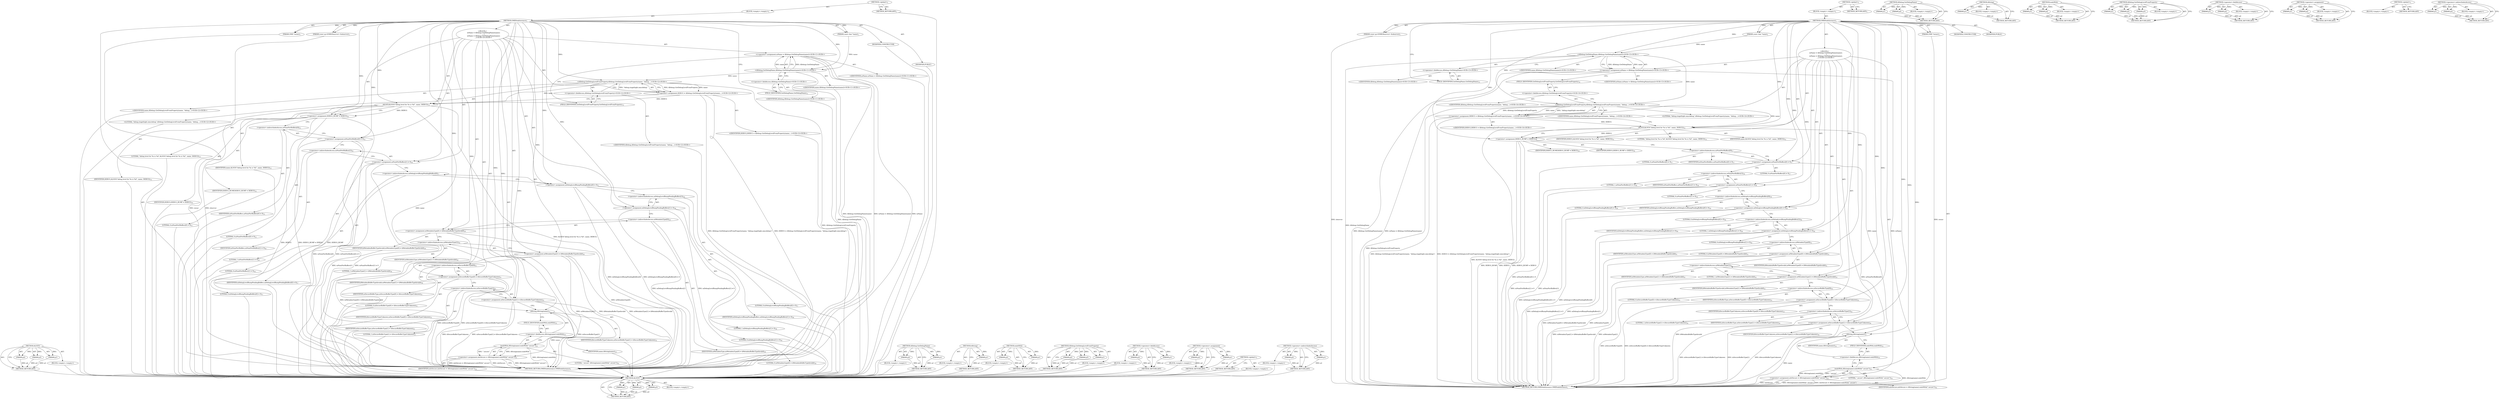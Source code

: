 digraph "&lt;operator&gt;.indirectIndexAccess" {
vulnerable_137 [label=<(METHOD,ALOGV)>];
vulnerable_138 [label=<(PARAM,p1)>];
vulnerable_139 [label=<(PARAM,p2)>];
vulnerable_140 [label=<(PARAM,p3)>];
vulnerable_141 [label=<(BLOCK,&lt;empty&gt;,&lt;empty&gt;)>];
vulnerable_142 [label=<(METHOD_RETURN,ANY)>];
vulnerable_6 [label=<(METHOD,&lt;global&gt;)<SUB>1</SUB>>];
vulnerable_7 [label=<(BLOCK,&lt;empty&gt;,&lt;empty&gt;)<SUB>1</SUB>>];
vulnerable_8 [label=<(METHOD,OMXNodeInstance)<SUB>1</SUB>>];
vulnerable_9 [label=<(PARAM,OMX *owner)<SUB>2</SUB>>];
vulnerable_10 [label=<(PARAM,const sp&lt;IOMXObserver&gt; &amp;observer)<SUB>2</SUB>>];
vulnerable_11 [label=<(PARAM,const char *name)<SUB>2</SUB>>];
vulnerable_12 [label="<(BLOCK,{
     mName = ADebug::GetDebugName(name);
    ...,{
     mName = ADebug::GetDebugName(name);
    ...)<SUB>10</SUB>>"];
vulnerable_13 [label="<(&lt;operator&gt;.assignment,mName = ADebug::GetDebugName(name))<SUB>11</SUB>>"];
vulnerable_14 [label="<(IDENTIFIER,mName,mName = ADebug::GetDebugName(name))<SUB>11</SUB>>"];
vulnerable_15 [label="<(ADebug.GetDebugName,ADebug::GetDebugName(name))<SUB>11</SUB>>"];
vulnerable_16 [label="<(&lt;operator&gt;.fieldAccess,ADebug::GetDebugName)<SUB>11</SUB>>"];
vulnerable_17 [label="<(IDENTIFIER,ADebug,ADebug::GetDebugName(name))<SUB>11</SUB>>"];
vulnerable_18 [label=<(FIELD_IDENTIFIER,GetDebugName,GetDebugName)<SUB>11</SUB>>];
vulnerable_19 [label="<(IDENTIFIER,name,ADebug::GetDebugName(name))<SUB>11</SUB>>"];
vulnerable_20 [label="<(&lt;operator&gt;.assignment,DEBUG = ADebug::GetDebugLevelFromProperty(name,...)<SUB>12</SUB>>"];
vulnerable_21 [label="<(IDENTIFIER,DEBUG,DEBUG = ADebug::GetDebugLevelFromProperty(name,...)<SUB>12</SUB>>"];
vulnerable_22 [label="<(ADebug.GetDebugLevelFromProperty,ADebug::GetDebugLevelFromProperty(name, &quot;debug....)<SUB>12</SUB>>"];
vulnerable_23 [label="<(&lt;operator&gt;.fieldAccess,ADebug::GetDebugLevelFromProperty)<SUB>12</SUB>>"];
vulnerable_24 [label="<(IDENTIFIER,ADebug,ADebug::GetDebugLevelFromProperty(name, &quot;debug....)<SUB>12</SUB>>"];
vulnerable_25 [label=<(FIELD_IDENTIFIER,GetDebugLevelFromProperty,GetDebugLevelFromProperty)<SUB>12</SUB>>];
vulnerable_26 [label="<(IDENTIFIER,name,ADebug::GetDebugLevelFromProperty(name, &quot;debug....)<SUB>12</SUB>>"];
vulnerable_27 [label="<(LITERAL,&quot;debug.stagefright.omx-debug&quot;,ADebug::GetDebugLevelFromProperty(name, &quot;debug....)<SUB>12</SUB>>"];
vulnerable_28 [label=<(ALOGV,ALOGV(&quot;debug level for %s is %d&quot;, name, DEBUG))<SUB>13</SUB>>];
vulnerable_29 [label=<(LITERAL,&quot;debug level for %s is %d&quot;,ALOGV(&quot;debug level for %s is %d&quot;, name, DEBUG))<SUB>13</SUB>>];
vulnerable_30 [label=<(IDENTIFIER,name,ALOGV(&quot;debug level for %s is %d&quot;, name, DEBUG))<SUB>13</SUB>>];
vulnerable_31 [label=<(IDENTIFIER,DEBUG,ALOGV(&quot;debug level for %s is %d&quot;, name, DEBUG))<SUB>13</SUB>>];
vulnerable_32 [label=<(&lt;operator&gt;.assignment,DEBUG_BUMP = DEBUG)<SUB>14</SUB>>];
vulnerable_33 [label=<(IDENTIFIER,DEBUG_BUMP,DEBUG_BUMP = DEBUG)<SUB>14</SUB>>];
vulnerable_34 [label=<(IDENTIFIER,DEBUG,DEBUG_BUMP = DEBUG)<SUB>14</SUB>>];
vulnerable_35 [label=<(&lt;operator&gt;.assignment,mNumPortBuffers[0] = 0)<SUB>15</SUB>>];
vulnerable_36 [label=<(&lt;operator&gt;.indirectIndexAccess,mNumPortBuffers[0])<SUB>15</SUB>>];
vulnerable_37 [label=<(IDENTIFIER,mNumPortBuffers,mNumPortBuffers[0] = 0)<SUB>15</SUB>>];
vulnerable_38 [label=<(LITERAL,0,mNumPortBuffers[0] = 0)<SUB>15</SUB>>];
vulnerable_39 [label=<(LITERAL,0,mNumPortBuffers[0] = 0)<SUB>15</SUB>>];
vulnerable_40 [label=<(&lt;operator&gt;.assignment,mNumPortBuffers[1] = 0)<SUB>16</SUB>>];
vulnerable_41 [label=<(&lt;operator&gt;.indirectIndexAccess,mNumPortBuffers[1])<SUB>16</SUB>>];
vulnerable_42 [label=<(IDENTIFIER,mNumPortBuffers,mNumPortBuffers[1] = 0)<SUB>16</SUB>>];
vulnerable_43 [label=<(LITERAL,1,mNumPortBuffers[1] = 0)<SUB>16</SUB>>];
vulnerable_44 [label=<(LITERAL,0,mNumPortBuffers[1] = 0)<SUB>16</SUB>>];
vulnerable_45 [label=<(&lt;operator&gt;.assignment,mDebugLevelBumpPendingBuffers[0] = 0)<SUB>17</SUB>>];
vulnerable_46 [label=<(&lt;operator&gt;.indirectIndexAccess,mDebugLevelBumpPendingBuffers[0])<SUB>17</SUB>>];
vulnerable_47 [label=<(IDENTIFIER,mDebugLevelBumpPendingBuffers,mDebugLevelBumpPendingBuffers[0] = 0)<SUB>17</SUB>>];
vulnerable_48 [label=<(LITERAL,0,mDebugLevelBumpPendingBuffers[0] = 0)<SUB>17</SUB>>];
vulnerable_49 [label=<(LITERAL,0,mDebugLevelBumpPendingBuffers[0] = 0)<SUB>17</SUB>>];
vulnerable_50 [label=<(&lt;operator&gt;.assignment,mDebugLevelBumpPendingBuffers[1] = 0)<SUB>18</SUB>>];
vulnerable_51 [label=<(&lt;operator&gt;.indirectIndexAccess,mDebugLevelBumpPendingBuffers[1])<SUB>18</SUB>>];
vulnerable_52 [label=<(IDENTIFIER,mDebugLevelBumpPendingBuffers,mDebugLevelBumpPendingBuffers[1] = 0)<SUB>18</SUB>>];
vulnerable_53 [label=<(LITERAL,1,mDebugLevelBumpPendingBuffers[1] = 0)<SUB>18</SUB>>];
vulnerable_54 [label=<(LITERAL,0,mDebugLevelBumpPendingBuffers[1] = 0)<SUB>18</SUB>>];
vulnerable_55 [label=<(&lt;operator&gt;.assignment,mMetadataType[0] = kMetadataBufferTypeInvalid)<SUB>19</SUB>>];
vulnerable_56 [label=<(&lt;operator&gt;.indirectIndexAccess,mMetadataType[0])<SUB>19</SUB>>];
vulnerable_57 [label=<(IDENTIFIER,mMetadataType,mMetadataType[0] = kMetadataBufferTypeInvalid)<SUB>19</SUB>>];
vulnerable_58 [label=<(LITERAL,0,mMetadataType[0] = kMetadataBufferTypeInvalid)<SUB>19</SUB>>];
vulnerable_59 [label=<(IDENTIFIER,kMetadataBufferTypeInvalid,mMetadataType[0] = kMetadataBufferTypeInvalid)<SUB>19</SUB>>];
vulnerable_60 [label=<(&lt;operator&gt;.assignment,mMetadataType[1] = kMetadataBufferTypeInvalid)<SUB>20</SUB>>];
vulnerable_61 [label=<(&lt;operator&gt;.indirectIndexAccess,mMetadataType[1])<SUB>20</SUB>>];
vulnerable_62 [label=<(IDENTIFIER,mMetadataType,mMetadataType[1] = kMetadataBufferTypeInvalid)<SUB>20</SUB>>];
vulnerable_63 [label=<(LITERAL,1,mMetadataType[1] = kMetadataBufferTypeInvalid)<SUB>20</SUB>>];
vulnerable_64 [label=<(IDENTIFIER,kMetadataBufferTypeInvalid,mMetadataType[1] = kMetadataBufferTypeInvalid)<SUB>20</SUB>>];
vulnerable_65 [label=<(&lt;operator&gt;.assignment,mSecureBufferType[0] = kSecureBufferTypeUnknown)<SUB>21</SUB>>];
vulnerable_66 [label=<(&lt;operator&gt;.indirectIndexAccess,mSecureBufferType[0])<SUB>21</SUB>>];
vulnerable_67 [label=<(IDENTIFIER,mSecureBufferType,mSecureBufferType[0] = kSecureBufferTypeUnknown)<SUB>21</SUB>>];
vulnerable_68 [label=<(LITERAL,0,mSecureBufferType[0] = kSecureBufferTypeUnknown)<SUB>21</SUB>>];
vulnerable_69 [label=<(IDENTIFIER,kSecureBufferTypeUnknown,mSecureBufferType[0] = kSecureBufferTypeUnknown)<SUB>21</SUB>>];
vulnerable_70 [label=<(&lt;operator&gt;.assignment,mSecureBufferType[1] = kSecureBufferTypeUnknown)<SUB>22</SUB>>];
vulnerable_71 [label=<(&lt;operator&gt;.indirectIndexAccess,mSecureBufferType[1])<SUB>22</SUB>>];
vulnerable_72 [label=<(IDENTIFIER,mSecureBufferType,mSecureBufferType[1] = kSecureBufferTypeUnknown)<SUB>22</SUB>>];
vulnerable_73 [label=<(LITERAL,1,mSecureBufferType[1] = kSecureBufferTypeUnknown)<SUB>22</SUB>>];
vulnerable_74 [label=<(IDENTIFIER,kSecureBufferTypeUnknown,mSecureBufferType[1] = kSecureBufferTypeUnknown)<SUB>22</SUB>>];
vulnerable_75 [label=<(&lt;operator&gt;.assignment,mIsSecure = AString(name).endsWith(&quot;.secure&quot;))<SUB>23</SUB>>];
vulnerable_76 [label=<(IDENTIFIER,mIsSecure,mIsSecure = AString(name).endsWith(&quot;.secure&quot;))<SUB>23</SUB>>];
vulnerable_77 [label=<(endsWith,AString(name).endsWith(&quot;.secure&quot;))<SUB>23</SUB>>];
vulnerable_78 [label=<(&lt;operator&gt;.fieldAccess,AString(name).endsWith)<SUB>23</SUB>>];
vulnerable_79 [label=<(AString,AString(name))<SUB>23</SUB>>];
vulnerable_80 [label=<(IDENTIFIER,name,AString(name))<SUB>23</SUB>>];
vulnerable_81 [label=<(FIELD_IDENTIFIER,endsWith,endsWith)<SUB>23</SUB>>];
vulnerable_82 [label=<(LITERAL,&quot;.secure&quot;,AString(name).endsWith(&quot;.secure&quot;))<SUB>23</SUB>>];
vulnerable_83 [label=<(MODIFIER,CONSTRUCTOR)>];
vulnerable_84 [label=<(MODIFIER,PUBLIC)>];
vulnerable_85 [label=<(METHOD_RETURN,OMXNodeInstance.OMXNodeInstance)<SUB>1</SUB>>];
vulnerable_87 [label=<(METHOD_RETURN,ANY)<SUB>1</SUB>>];
vulnerable_121 [label=<(METHOD,ADebug.GetDebugName)>];
vulnerable_122 [label=<(PARAM,p1)>];
vulnerable_123 [label=<(PARAM,p2)>];
vulnerable_124 [label=<(BLOCK,&lt;empty&gt;,&lt;empty&gt;)>];
vulnerable_125 [label=<(METHOD_RETURN,ANY)>];
vulnerable_153 [label=<(METHOD,AString)>];
vulnerable_154 [label=<(PARAM,p1)>];
vulnerable_155 [label=<(BLOCK,&lt;empty&gt;,&lt;empty&gt;)>];
vulnerable_156 [label=<(METHOD_RETURN,ANY)>];
vulnerable_148 [label=<(METHOD,endsWith)>];
vulnerable_149 [label=<(PARAM,p1)>];
vulnerable_150 [label=<(PARAM,p2)>];
vulnerable_151 [label=<(BLOCK,&lt;empty&gt;,&lt;empty&gt;)>];
vulnerable_152 [label=<(METHOD_RETURN,ANY)>];
vulnerable_131 [label=<(METHOD,ADebug.GetDebugLevelFromProperty)>];
vulnerable_132 [label=<(PARAM,p1)>];
vulnerable_133 [label=<(PARAM,p2)>];
vulnerable_134 [label=<(PARAM,p3)>];
vulnerable_135 [label=<(BLOCK,&lt;empty&gt;,&lt;empty&gt;)>];
vulnerable_136 [label=<(METHOD_RETURN,ANY)>];
vulnerable_126 [label=<(METHOD,&lt;operator&gt;.fieldAccess)>];
vulnerable_127 [label=<(PARAM,p1)>];
vulnerable_128 [label=<(PARAM,p2)>];
vulnerable_129 [label=<(BLOCK,&lt;empty&gt;,&lt;empty&gt;)>];
vulnerable_130 [label=<(METHOD_RETURN,ANY)>];
vulnerable_116 [label=<(METHOD,&lt;operator&gt;.assignment)>];
vulnerable_117 [label=<(PARAM,p1)>];
vulnerable_118 [label=<(PARAM,p2)>];
vulnerable_119 [label=<(BLOCK,&lt;empty&gt;,&lt;empty&gt;)>];
vulnerable_120 [label=<(METHOD_RETURN,ANY)>];
vulnerable_110 [label=<(METHOD,&lt;global&gt;)<SUB>1</SUB>>];
vulnerable_111 [label=<(BLOCK,&lt;empty&gt;,&lt;empty&gt;)>];
vulnerable_112 [label=<(METHOD_RETURN,ANY)>];
vulnerable_143 [label=<(METHOD,&lt;operator&gt;.indirectIndexAccess)>];
vulnerable_144 [label=<(PARAM,p1)>];
vulnerable_145 [label=<(PARAM,p2)>];
vulnerable_146 [label=<(BLOCK,&lt;empty&gt;,&lt;empty&gt;)>];
vulnerable_147 [label=<(METHOD_RETURN,ANY)>];
fixed_137 [label=<(METHOD,ALOGV)>];
fixed_138 [label=<(PARAM,p1)>];
fixed_139 [label=<(PARAM,p2)>];
fixed_140 [label=<(PARAM,p3)>];
fixed_141 [label=<(BLOCK,&lt;empty&gt;,&lt;empty&gt;)>];
fixed_142 [label=<(METHOD_RETURN,ANY)>];
fixed_6 [label=<(METHOD,&lt;global&gt;)<SUB>1</SUB>>];
fixed_7 [label=<(BLOCK,&lt;empty&gt;,&lt;empty&gt;)<SUB>1</SUB>>];
fixed_8 [label=<(METHOD,OMXNodeInstance)<SUB>1</SUB>>];
fixed_9 [label=<(PARAM,OMX *owner)<SUB>2</SUB>>];
fixed_10 [label=<(PARAM,const sp&lt;IOMXObserver&gt; &amp;observer)<SUB>2</SUB>>];
fixed_11 [label=<(PARAM,const char *name)<SUB>2</SUB>>];
fixed_12 [label="<(BLOCK,{
     mName = ADebug::GetDebugName(name);
    ...,{
     mName = ADebug::GetDebugName(name);
    ...)<SUB>12</SUB>>"];
fixed_13 [label="<(&lt;operator&gt;.assignment,mName = ADebug::GetDebugName(name))<SUB>13</SUB>>"];
fixed_14 [label="<(IDENTIFIER,mName,mName = ADebug::GetDebugName(name))<SUB>13</SUB>>"];
fixed_15 [label="<(ADebug.GetDebugName,ADebug::GetDebugName(name))<SUB>13</SUB>>"];
fixed_16 [label="<(&lt;operator&gt;.fieldAccess,ADebug::GetDebugName)<SUB>13</SUB>>"];
fixed_17 [label="<(IDENTIFIER,ADebug,ADebug::GetDebugName(name))<SUB>13</SUB>>"];
fixed_18 [label=<(FIELD_IDENTIFIER,GetDebugName,GetDebugName)<SUB>13</SUB>>];
fixed_19 [label="<(IDENTIFIER,name,ADebug::GetDebugName(name))<SUB>13</SUB>>"];
fixed_20 [label="<(&lt;operator&gt;.assignment,DEBUG = ADebug::GetDebugLevelFromProperty(name,...)<SUB>14</SUB>>"];
fixed_21 [label="<(IDENTIFIER,DEBUG,DEBUG = ADebug::GetDebugLevelFromProperty(name,...)<SUB>14</SUB>>"];
fixed_22 [label="<(ADebug.GetDebugLevelFromProperty,ADebug::GetDebugLevelFromProperty(name, &quot;debug....)<SUB>14</SUB>>"];
fixed_23 [label="<(&lt;operator&gt;.fieldAccess,ADebug::GetDebugLevelFromProperty)<SUB>14</SUB>>"];
fixed_24 [label="<(IDENTIFIER,ADebug,ADebug::GetDebugLevelFromProperty(name, &quot;debug....)<SUB>14</SUB>>"];
fixed_25 [label=<(FIELD_IDENTIFIER,GetDebugLevelFromProperty,GetDebugLevelFromProperty)<SUB>14</SUB>>];
fixed_26 [label="<(IDENTIFIER,name,ADebug::GetDebugLevelFromProperty(name, &quot;debug....)<SUB>14</SUB>>"];
fixed_27 [label="<(LITERAL,&quot;debug.stagefright.omx-debug&quot;,ADebug::GetDebugLevelFromProperty(name, &quot;debug....)<SUB>14</SUB>>"];
fixed_28 [label=<(ALOGV,ALOGV(&quot;debug level for %s is %d&quot;, name, DEBUG))<SUB>15</SUB>>];
fixed_29 [label=<(LITERAL,&quot;debug level for %s is %d&quot;,ALOGV(&quot;debug level for %s is %d&quot;, name, DEBUG))<SUB>15</SUB>>];
fixed_30 [label=<(IDENTIFIER,name,ALOGV(&quot;debug level for %s is %d&quot;, name, DEBUG))<SUB>15</SUB>>];
fixed_31 [label=<(IDENTIFIER,DEBUG,ALOGV(&quot;debug level for %s is %d&quot;, name, DEBUG))<SUB>15</SUB>>];
fixed_32 [label=<(&lt;operator&gt;.assignment,DEBUG_BUMP = DEBUG)<SUB>16</SUB>>];
fixed_33 [label=<(IDENTIFIER,DEBUG_BUMP,DEBUG_BUMP = DEBUG)<SUB>16</SUB>>];
fixed_34 [label=<(IDENTIFIER,DEBUG,DEBUG_BUMP = DEBUG)<SUB>16</SUB>>];
fixed_35 [label=<(&lt;operator&gt;.assignment,mNumPortBuffers[0] = 0)<SUB>17</SUB>>];
fixed_36 [label=<(&lt;operator&gt;.indirectIndexAccess,mNumPortBuffers[0])<SUB>17</SUB>>];
fixed_37 [label=<(IDENTIFIER,mNumPortBuffers,mNumPortBuffers[0] = 0)<SUB>17</SUB>>];
fixed_38 [label=<(LITERAL,0,mNumPortBuffers[0] = 0)<SUB>17</SUB>>];
fixed_39 [label=<(LITERAL,0,mNumPortBuffers[0] = 0)<SUB>17</SUB>>];
fixed_40 [label=<(&lt;operator&gt;.assignment,mNumPortBuffers[1] = 0)<SUB>18</SUB>>];
fixed_41 [label=<(&lt;operator&gt;.indirectIndexAccess,mNumPortBuffers[1])<SUB>18</SUB>>];
fixed_42 [label=<(IDENTIFIER,mNumPortBuffers,mNumPortBuffers[1] = 0)<SUB>18</SUB>>];
fixed_43 [label=<(LITERAL,1,mNumPortBuffers[1] = 0)<SUB>18</SUB>>];
fixed_44 [label=<(LITERAL,0,mNumPortBuffers[1] = 0)<SUB>18</SUB>>];
fixed_45 [label=<(&lt;operator&gt;.assignment,mDebugLevelBumpPendingBuffers[0] = 0)<SUB>19</SUB>>];
fixed_46 [label=<(&lt;operator&gt;.indirectIndexAccess,mDebugLevelBumpPendingBuffers[0])<SUB>19</SUB>>];
fixed_47 [label=<(IDENTIFIER,mDebugLevelBumpPendingBuffers,mDebugLevelBumpPendingBuffers[0] = 0)<SUB>19</SUB>>];
fixed_48 [label=<(LITERAL,0,mDebugLevelBumpPendingBuffers[0] = 0)<SUB>19</SUB>>];
fixed_49 [label=<(LITERAL,0,mDebugLevelBumpPendingBuffers[0] = 0)<SUB>19</SUB>>];
fixed_50 [label=<(&lt;operator&gt;.assignment,mDebugLevelBumpPendingBuffers[1] = 0)<SUB>20</SUB>>];
fixed_51 [label=<(&lt;operator&gt;.indirectIndexAccess,mDebugLevelBumpPendingBuffers[1])<SUB>20</SUB>>];
fixed_52 [label=<(IDENTIFIER,mDebugLevelBumpPendingBuffers,mDebugLevelBumpPendingBuffers[1] = 0)<SUB>20</SUB>>];
fixed_53 [label=<(LITERAL,1,mDebugLevelBumpPendingBuffers[1] = 0)<SUB>20</SUB>>];
fixed_54 [label=<(LITERAL,0,mDebugLevelBumpPendingBuffers[1] = 0)<SUB>20</SUB>>];
fixed_55 [label=<(&lt;operator&gt;.assignment,mMetadataType[0] = kMetadataBufferTypeInvalid)<SUB>21</SUB>>];
fixed_56 [label=<(&lt;operator&gt;.indirectIndexAccess,mMetadataType[0])<SUB>21</SUB>>];
fixed_57 [label=<(IDENTIFIER,mMetadataType,mMetadataType[0] = kMetadataBufferTypeInvalid)<SUB>21</SUB>>];
fixed_58 [label=<(LITERAL,0,mMetadataType[0] = kMetadataBufferTypeInvalid)<SUB>21</SUB>>];
fixed_59 [label=<(IDENTIFIER,kMetadataBufferTypeInvalid,mMetadataType[0] = kMetadataBufferTypeInvalid)<SUB>21</SUB>>];
fixed_60 [label=<(&lt;operator&gt;.assignment,mMetadataType[1] = kMetadataBufferTypeInvalid)<SUB>22</SUB>>];
fixed_61 [label=<(&lt;operator&gt;.indirectIndexAccess,mMetadataType[1])<SUB>22</SUB>>];
fixed_62 [label=<(IDENTIFIER,mMetadataType,mMetadataType[1] = kMetadataBufferTypeInvalid)<SUB>22</SUB>>];
fixed_63 [label=<(LITERAL,1,mMetadataType[1] = kMetadataBufferTypeInvalid)<SUB>22</SUB>>];
fixed_64 [label=<(IDENTIFIER,kMetadataBufferTypeInvalid,mMetadataType[1] = kMetadataBufferTypeInvalid)<SUB>22</SUB>>];
fixed_65 [label=<(&lt;operator&gt;.assignment,mSecureBufferType[0] = kSecureBufferTypeUnknown)<SUB>23</SUB>>];
fixed_66 [label=<(&lt;operator&gt;.indirectIndexAccess,mSecureBufferType[0])<SUB>23</SUB>>];
fixed_67 [label=<(IDENTIFIER,mSecureBufferType,mSecureBufferType[0] = kSecureBufferTypeUnknown)<SUB>23</SUB>>];
fixed_68 [label=<(LITERAL,0,mSecureBufferType[0] = kSecureBufferTypeUnknown)<SUB>23</SUB>>];
fixed_69 [label=<(IDENTIFIER,kSecureBufferTypeUnknown,mSecureBufferType[0] = kSecureBufferTypeUnknown)<SUB>23</SUB>>];
fixed_70 [label=<(&lt;operator&gt;.assignment,mSecureBufferType[1] = kSecureBufferTypeUnknown)<SUB>24</SUB>>];
fixed_71 [label=<(&lt;operator&gt;.indirectIndexAccess,mSecureBufferType[1])<SUB>24</SUB>>];
fixed_72 [label=<(IDENTIFIER,mSecureBufferType,mSecureBufferType[1] = kSecureBufferTypeUnknown)<SUB>24</SUB>>];
fixed_73 [label=<(LITERAL,1,mSecureBufferType[1] = kSecureBufferTypeUnknown)<SUB>24</SUB>>];
fixed_74 [label=<(IDENTIFIER,kSecureBufferTypeUnknown,mSecureBufferType[1] = kSecureBufferTypeUnknown)<SUB>24</SUB>>];
fixed_75 [label=<(&lt;operator&gt;.assignment,mIsSecure = AString(name).endsWith(&quot;.secure&quot;))<SUB>25</SUB>>];
fixed_76 [label=<(IDENTIFIER,mIsSecure,mIsSecure = AString(name).endsWith(&quot;.secure&quot;))<SUB>25</SUB>>];
fixed_77 [label=<(endsWith,AString(name).endsWith(&quot;.secure&quot;))<SUB>25</SUB>>];
fixed_78 [label=<(&lt;operator&gt;.fieldAccess,AString(name).endsWith)<SUB>25</SUB>>];
fixed_79 [label=<(AString,AString(name))<SUB>25</SUB>>];
fixed_80 [label=<(IDENTIFIER,name,AString(name))<SUB>25</SUB>>];
fixed_81 [label=<(FIELD_IDENTIFIER,endsWith,endsWith)<SUB>25</SUB>>];
fixed_82 [label=<(LITERAL,&quot;.secure&quot;,AString(name).endsWith(&quot;.secure&quot;))<SUB>25</SUB>>];
fixed_83 [label=<(MODIFIER,CONSTRUCTOR)>];
fixed_84 [label=<(MODIFIER,PUBLIC)>];
fixed_85 [label=<(METHOD_RETURN,OMXNodeInstance.OMXNodeInstance)<SUB>1</SUB>>];
fixed_87 [label=<(METHOD_RETURN,ANY)<SUB>1</SUB>>];
fixed_121 [label=<(METHOD,ADebug.GetDebugName)>];
fixed_122 [label=<(PARAM,p1)>];
fixed_123 [label=<(PARAM,p2)>];
fixed_124 [label=<(BLOCK,&lt;empty&gt;,&lt;empty&gt;)>];
fixed_125 [label=<(METHOD_RETURN,ANY)>];
fixed_153 [label=<(METHOD,AString)>];
fixed_154 [label=<(PARAM,p1)>];
fixed_155 [label=<(BLOCK,&lt;empty&gt;,&lt;empty&gt;)>];
fixed_156 [label=<(METHOD_RETURN,ANY)>];
fixed_148 [label=<(METHOD,endsWith)>];
fixed_149 [label=<(PARAM,p1)>];
fixed_150 [label=<(PARAM,p2)>];
fixed_151 [label=<(BLOCK,&lt;empty&gt;,&lt;empty&gt;)>];
fixed_152 [label=<(METHOD_RETURN,ANY)>];
fixed_131 [label=<(METHOD,ADebug.GetDebugLevelFromProperty)>];
fixed_132 [label=<(PARAM,p1)>];
fixed_133 [label=<(PARAM,p2)>];
fixed_134 [label=<(PARAM,p3)>];
fixed_135 [label=<(BLOCK,&lt;empty&gt;,&lt;empty&gt;)>];
fixed_136 [label=<(METHOD_RETURN,ANY)>];
fixed_126 [label=<(METHOD,&lt;operator&gt;.fieldAccess)>];
fixed_127 [label=<(PARAM,p1)>];
fixed_128 [label=<(PARAM,p2)>];
fixed_129 [label=<(BLOCK,&lt;empty&gt;,&lt;empty&gt;)>];
fixed_130 [label=<(METHOD_RETURN,ANY)>];
fixed_116 [label=<(METHOD,&lt;operator&gt;.assignment)>];
fixed_117 [label=<(PARAM,p1)>];
fixed_118 [label=<(PARAM,p2)>];
fixed_119 [label=<(BLOCK,&lt;empty&gt;,&lt;empty&gt;)>];
fixed_120 [label=<(METHOD_RETURN,ANY)>];
fixed_110 [label=<(METHOD,&lt;global&gt;)<SUB>1</SUB>>];
fixed_111 [label=<(BLOCK,&lt;empty&gt;,&lt;empty&gt;)>];
fixed_112 [label=<(METHOD_RETURN,ANY)>];
fixed_143 [label=<(METHOD,&lt;operator&gt;.indirectIndexAccess)>];
fixed_144 [label=<(PARAM,p1)>];
fixed_145 [label=<(PARAM,p2)>];
fixed_146 [label=<(BLOCK,&lt;empty&gt;,&lt;empty&gt;)>];
fixed_147 [label=<(METHOD_RETURN,ANY)>];
vulnerable_137 -> vulnerable_138  [key=0, label="AST: "];
vulnerable_137 -> vulnerable_138  [key=1, label="DDG: "];
vulnerable_137 -> vulnerable_141  [key=0, label="AST: "];
vulnerable_137 -> vulnerable_139  [key=0, label="AST: "];
vulnerable_137 -> vulnerable_139  [key=1, label="DDG: "];
vulnerable_137 -> vulnerable_142  [key=0, label="AST: "];
vulnerable_137 -> vulnerable_142  [key=1, label="CFG: "];
vulnerable_137 -> vulnerable_140  [key=0, label="AST: "];
vulnerable_137 -> vulnerable_140  [key=1, label="DDG: "];
vulnerable_138 -> vulnerable_142  [key=0, label="DDG: p1"];
vulnerable_139 -> vulnerable_142  [key=0, label="DDG: p2"];
vulnerable_140 -> vulnerable_142  [key=0, label="DDG: p3"];
vulnerable_141 -> fixed_137  [key=0];
vulnerable_142 -> fixed_137  [key=0];
vulnerable_6 -> vulnerable_7  [key=0, label="AST: "];
vulnerable_6 -> vulnerable_87  [key=0, label="AST: "];
vulnerable_6 -> vulnerable_87  [key=1, label="CFG: "];
vulnerable_7 -> vulnerable_8  [key=0, label="AST: "];
vulnerable_8 -> vulnerable_9  [key=0, label="AST: "];
vulnerable_8 -> vulnerable_9  [key=1, label="DDG: "];
vulnerable_8 -> vulnerable_10  [key=0, label="AST: "];
vulnerable_8 -> vulnerable_10  [key=1, label="DDG: "];
vulnerable_8 -> vulnerable_11  [key=0, label="AST: "];
vulnerable_8 -> vulnerable_11  [key=1, label="DDG: "];
vulnerable_8 -> vulnerable_12  [key=0, label="AST: "];
vulnerable_8 -> vulnerable_83  [key=0, label="AST: "];
vulnerable_8 -> vulnerable_84  [key=0, label="AST: "];
vulnerable_8 -> vulnerable_85  [key=0, label="AST: "];
vulnerable_8 -> vulnerable_18  [key=0, label="CFG: "];
vulnerable_8 -> vulnerable_32  [key=0, label="DDG: "];
vulnerable_8 -> vulnerable_35  [key=0, label="DDG: "];
vulnerable_8 -> vulnerable_40  [key=0, label="DDG: "];
vulnerable_8 -> vulnerable_45  [key=0, label="DDG: "];
vulnerable_8 -> vulnerable_50  [key=0, label="DDG: "];
vulnerable_8 -> vulnerable_55  [key=0, label="DDG: "];
vulnerable_8 -> vulnerable_60  [key=0, label="DDG: "];
vulnerable_8 -> vulnerable_65  [key=0, label="DDG: "];
vulnerable_8 -> vulnerable_70  [key=0, label="DDG: "];
vulnerable_8 -> vulnerable_28  [key=0, label="DDG: "];
vulnerable_8 -> vulnerable_15  [key=0, label="DDG: "];
vulnerable_8 -> vulnerable_22  [key=0, label="DDG: "];
vulnerable_8 -> vulnerable_77  [key=0, label="DDG: "];
vulnerable_8 -> vulnerable_79  [key=0, label="DDG: "];
vulnerable_9 -> vulnerable_85  [key=0, label="DDG: owner"];
vulnerable_10 -> vulnerable_85  [key=0, label="DDG: observer"];
vulnerable_11 -> vulnerable_15  [key=0, label="DDG: name"];
vulnerable_12 -> vulnerable_13  [key=0, label="AST: "];
vulnerable_12 -> vulnerable_20  [key=0, label="AST: "];
vulnerable_12 -> vulnerable_28  [key=0, label="AST: "];
vulnerable_12 -> vulnerable_32  [key=0, label="AST: "];
vulnerable_12 -> vulnerable_35  [key=0, label="AST: "];
vulnerable_12 -> vulnerable_40  [key=0, label="AST: "];
vulnerable_12 -> vulnerable_45  [key=0, label="AST: "];
vulnerable_12 -> vulnerable_50  [key=0, label="AST: "];
vulnerable_12 -> vulnerable_55  [key=0, label="AST: "];
vulnerable_12 -> vulnerable_60  [key=0, label="AST: "];
vulnerable_12 -> vulnerable_65  [key=0, label="AST: "];
vulnerable_12 -> vulnerable_70  [key=0, label="AST: "];
vulnerable_12 -> vulnerable_75  [key=0, label="AST: "];
vulnerable_13 -> vulnerable_14  [key=0, label="AST: "];
vulnerable_13 -> vulnerable_15  [key=0, label="AST: "];
vulnerable_13 -> vulnerable_25  [key=0, label="CFG: "];
vulnerable_13 -> vulnerable_85  [key=0, label="DDG: ADebug::GetDebugName(name)"];
vulnerable_13 -> vulnerable_85  [key=1, label="DDG: mName = ADebug::GetDebugName(name)"];
vulnerable_13 -> vulnerable_85  [key=2, label="DDG: mName"];
vulnerable_14 -> fixed_137  [key=0];
vulnerable_15 -> vulnerable_16  [key=0, label="AST: "];
vulnerable_15 -> vulnerable_19  [key=0, label="AST: "];
vulnerable_15 -> vulnerable_13  [key=0, label="CFG: "];
vulnerable_15 -> vulnerable_13  [key=1, label="DDG: ADebug::GetDebugName"];
vulnerable_15 -> vulnerable_13  [key=2, label="DDG: name"];
vulnerable_15 -> vulnerable_85  [key=0, label="DDG: ADebug::GetDebugName"];
vulnerable_15 -> vulnerable_22  [key=0, label="DDG: name"];
vulnerable_16 -> vulnerable_17  [key=0, label="AST: "];
vulnerable_16 -> vulnerable_18  [key=0, label="AST: "];
vulnerable_16 -> vulnerable_15  [key=0, label="CFG: "];
vulnerable_17 -> fixed_137  [key=0];
vulnerable_18 -> vulnerable_16  [key=0, label="CFG: "];
vulnerable_19 -> fixed_137  [key=0];
vulnerable_20 -> vulnerable_21  [key=0, label="AST: "];
vulnerable_20 -> vulnerable_22  [key=0, label="AST: "];
vulnerable_20 -> vulnerable_28  [key=0, label="CFG: "];
vulnerable_20 -> vulnerable_28  [key=1, label="DDG: DEBUG"];
vulnerable_20 -> vulnerable_85  [key=0, label="DDG: ADebug::GetDebugLevelFromProperty(name, &quot;debug.stagefright.omx-debug&quot;)"];
vulnerable_20 -> vulnerable_85  [key=1, label="DDG: DEBUG = ADebug::GetDebugLevelFromProperty(name, &quot;debug.stagefright.omx-debug&quot;)"];
vulnerable_21 -> fixed_137  [key=0];
vulnerable_22 -> vulnerable_23  [key=0, label="AST: "];
vulnerable_22 -> vulnerable_26  [key=0, label="AST: "];
vulnerable_22 -> vulnerable_27  [key=0, label="AST: "];
vulnerable_22 -> vulnerable_20  [key=0, label="CFG: "];
vulnerable_22 -> vulnerable_20  [key=1, label="DDG: ADebug::GetDebugLevelFromProperty"];
vulnerable_22 -> vulnerable_20  [key=2, label="DDG: name"];
vulnerable_22 -> vulnerable_20  [key=3, label="DDG: &quot;debug.stagefright.omx-debug&quot;"];
vulnerable_22 -> vulnerable_85  [key=0, label="DDG: ADebug::GetDebugLevelFromProperty"];
vulnerable_22 -> vulnerable_28  [key=0, label="DDG: name"];
vulnerable_23 -> vulnerable_24  [key=0, label="AST: "];
vulnerable_23 -> vulnerable_25  [key=0, label="AST: "];
vulnerable_23 -> vulnerable_22  [key=0, label="CFG: "];
vulnerable_24 -> fixed_137  [key=0];
vulnerable_25 -> vulnerable_23  [key=0, label="CFG: "];
vulnerable_26 -> fixed_137  [key=0];
vulnerable_27 -> fixed_137  [key=0];
vulnerable_28 -> vulnerable_29  [key=0, label="AST: "];
vulnerable_28 -> vulnerable_30  [key=0, label="AST: "];
vulnerable_28 -> vulnerable_31  [key=0, label="AST: "];
vulnerable_28 -> vulnerable_32  [key=0, label="CFG: "];
vulnerable_28 -> vulnerable_32  [key=1, label="DDG: DEBUG"];
vulnerable_28 -> vulnerable_85  [key=0, label="DDG: ALOGV(&quot;debug level for %s is %d&quot;, name, DEBUG)"];
vulnerable_28 -> vulnerable_79  [key=0, label="DDG: name"];
vulnerable_29 -> fixed_137  [key=0];
vulnerable_30 -> fixed_137  [key=0];
vulnerable_31 -> fixed_137  [key=0];
vulnerable_32 -> vulnerable_33  [key=0, label="AST: "];
vulnerable_32 -> vulnerable_34  [key=0, label="AST: "];
vulnerable_32 -> vulnerable_36  [key=0, label="CFG: "];
vulnerable_32 -> vulnerable_85  [key=0, label="DDG: DEBUG"];
vulnerable_32 -> vulnerable_85  [key=1, label="DDG: DEBUG_BUMP = DEBUG"];
vulnerable_32 -> vulnerable_85  [key=2, label="DDG: DEBUG_BUMP"];
vulnerable_33 -> fixed_137  [key=0];
vulnerable_34 -> fixed_137  [key=0];
vulnerable_35 -> vulnerable_36  [key=0, label="AST: "];
vulnerable_35 -> vulnerable_39  [key=0, label="AST: "];
vulnerable_35 -> vulnerable_41  [key=0, label="CFG: "];
vulnerable_35 -> vulnerable_85  [key=0, label="DDG: mNumPortBuffers[0]"];
vulnerable_35 -> vulnerable_85  [key=1, label="DDG: mNumPortBuffers[0] = 0"];
vulnerable_36 -> vulnerable_37  [key=0, label="AST: "];
vulnerable_36 -> vulnerable_38  [key=0, label="AST: "];
vulnerable_36 -> vulnerable_35  [key=0, label="CFG: "];
vulnerable_37 -> fixed_137  [key=0];
vulnerable_38 -> fixed_137  [key=0];
vulnerable_39 -> fixed_137  [key=0];
vulnerable_40 -> vulnerable_41  [key=0, label="AST: "];
vulnerable_40 -> vulnerable_44  [key=0, label="AST: "];
vulnerable_40 -> vulnerable_46  [key=0, label="CFG: "];
vulnerable_40 -> vulnerable_85  [key=0, label="DDG: mNumPortBuffers[1]"];
vulnerable_40 -> vulnerable_85  [key=1, label="DDG: mNumPortBuffers[1] = 0"];
vulnerable_41 -> vulnerable_42  [key=0, label="AST: "];
vulnerable_41 -> vulnerable_43  [key=0, label="AST: "];
vulnerable_41 -> vulnerable_40  [key=0, label="CFG: "];
vulnerable_42 -> fixed_137  [key=0];
vulnerable_43 -> fixed_137  [key=0];
vulnerable_44 -> fixed_137  [key=0];
vulnerable_45 -> vulnerable_46  [key=0, label="AST: "];
vulnerable_45 -> vulnerable_49  [key=0, label="AST: "];
vulnerable_45 -> vulnerable_51  [key=0, label="CFG: "];
vulnerable_45 -> vulnerable_85  [key=0, label="DDG: mDebugLevelBumpPendingBuffers[0]"];
vulnerable_45 -> vulnerable_85  [key=1, label="DDG: mDebugLevelBumpPendingBuffers[0] = 0"];
vulnerable_46 -> vulnerable_47  [key=0, label="AST: "];
vulnerable_46 -> vulnerable_48  [key=0, label="AST: "];
vulnerable_46 -> vulnerable_45  [key=0, label="CFG: "];
vulnerable_47 -> fixed_137  [key=0];
vulnerable_48 -> fixed_137  [key=0];
vulnerable_49 -> fixed_137  [key=0];
vulnerable_50 -> vulnerable_51  [key=0, label="AST: "];
vulnerable_50 -> vulnerable_54  [key=0, label="AST: "];
vulnerable_50 -> vulnerable_56  [key=0, label="CFG: "];
vulnerable_50 -> vulnerable_85  [key=0, label="DDG: mDebugLevelBumpPendingBuffers[1]"];
vulnerable_50 -> vulnerable_85  [key=1, label="DDG: mDebugLevelBumpPendingBuffers[1] = 0"];
vulnerable_51 -> vulnerable_52  [key=0, label="AST: "];
vulnerable_51 -> vulnerable_53  [key=0, label="AST: "];
vulnerable_51 -> vulnerable_50  [key=0, label="CFG: "];
vulnerable_52 -> fixed_137  [key=0];
vulnerable_53 -> fixed_137  [key=0];
vulnerable_54 -> fixed_137  [key=0];
vulnerable_55 -> vulnerable_56  [key=0, label="AST: "];
vulnerable_55 -> vulnerable_59  [key=0, label="AST: "];
vulnerable_55 -> vulnerable_61  [key=0, label="CFG: "];
vulnerable_55 -> vulnerable_85  [key=0, label="DDG: mMetadataType[0]"];
vulnerable_55 -> vulnerable_85  [key=1, label="DDG: mMetadataType[0] = kMetadataBufferTypeInvalid"];
vulnerable_56 -> vulnerable_57  [key=0, label="AST: "];
vulnerable_56 -> vulnerable_58  [key=0, label="AST: "];
vulnerable_56 -> vulnerable_55  [key=0, label="CFG: "];
vulnerable_57 -> fixed_137  [key=0];
vulnerable_58 -> fixed_137  [key=0];
vulnerable_59 -> fixed_137  [key=0];
vulnerable_60 -> vulnerable_61  [key=0, label="AST: "];
vulnerable_60 -> vulnerable_64  [key=0, label="AST: "];
vulnerable_60 -> vulnerable_66  [key=0, label="CFG: "];
vulnerable_60 -> vulnerable_85  [key=0, label="DDG: mMetadataType[1]"];
vulnerable_60 -> vulnerable_85  [key=1, label="DDG: kMetadataBufferTypeInvalid"];
vulnerable_60 -> vulnerable_85  [key=2, label="DDG: mMetadataType[1] = kMetadataBufferTypeInvalid"];
vulnerable_61 -> vulnerable_62  [key=0, label="AST: "];
vulnerable_61 -> vulnerable_63  [key=0, label="AST: "];
vulnerable_61 -> vulnerable_60  [key=0, label="CFG: "];
vulnerable_62 -> fixed_137  [key=0];
vulnerable_63 -> fixed_137  [key=0];
vulnerable_64 -> fixed_137  [key=0];
vulnerable_65 -> vulnerable_66  [key=0, label="AST: "];
vulnerable_65 -> vulnerable_69  [key=0, label="AST: "];
vulnerable_65 -> vulnerable_71  [key=0, label="CFG: "];
vulnerable_65 -> vulnerable_85  [key=0, label="DDG: mSecureBufferType[0]"];
vulnerable_65 -> vulnerable_85  [key=1, label="DDG: mSecureBufferType[0] = kSecureBufferTypeUnknown"];
vulnerable_66 -> vulnerable_67  [key=0, label="AST: "];
vulnerable_66 -> vulnerable_68  [key=0, label="AST: "];
vulnerable_66 -> vulnerable_65  [key=0, label="CFG: "];
vulnerable_67 -> fixed_137  [key=0];
vulnerable_68 -> fixed_137  [key=0];
vulnerable_69 -> fixed_137  [key=0];
vulnerable_70 -> vulnerable_71  [key=0, label="AST: "];
vulnerable_70 -> vulnerable_74  [key=0, label="AST: "];
vulnerable_70 -> vulnerable_79  [key=0, label="CFG: "];
vulnerable_70 -> vulnerable_85  [key=0, label="DDG: mSecureBufferType[1]"];
vulnerable_70 -> vulnerable_85  [key=1, label="DDG: kSecureBufferTypeUnknown"];
vulnerable_70 -> vulnerable_85  [key=2, label="DDG: mSecureBufferType[1] = kSecureBufferTypeUnknown"];
vulnerable_71 -> vulnerable_72  [key=0, label="AST: "];
vulnerable_71 -> vulnerable_73  [key=0, label="AST: "];
vulnerable_71 -> vulnerable_70  [key=0, label="CFG: "];
vulnerable_72 -> fixed_137  [key=0];
vulnerable_73 -> fixed_137  [key=0];
vulnerable_74 -> fixed_137  [key=0];
vulnerable_75 -> vulnerable_76  [key=0, label="AST: "];
vulnerable_75 -> vulnerable_77  [key=0, label="AST: "];
vulnerable_75 -> vulnerable_85  [key=0, label="CFG: "];
vulnerable_75 -> vulnerable_85  [key=1, label="DDG: AString(name).endsWith(&quot;.secure&quot;)"];
vulnerable_75 -> vulnerable_85  [key=2, label="DDG: mIsSecure = AString(name).endsWith(&quot;.secure&quot;)"];
vulnerable_75 -> vulnerable_85  [key=3, label="DDG: mIsSecure"];
vulnerable_76 -> fixed_137  [key=0];
vulnerable_77 -> vulnerable_78  [key=0, label="AST: "];
vulnerable_77 -> vulnerable_82  [key=0, label="AST: "];
vulnerable_77 -> vulnerable_75  [key=0, label="CFG: "];
vulnerable_77 -> vulnerable_75  [key=1, label="DDG: AString(name).endsWith"];
vulnerable_77 -> vulnerable_75  [key=2, label="DDG: &quot;.secure&quot;"];
vulnerable_77 -> vulnerable_85  [key=0, label="DDG: AString(name).endsWith"];
vulnerable_78 -> vulnerable_79  [key=0, label="AST: "];
vulnerable_78 -> vulnerable_81  [key=0, label="AST: "];
vulnerable_78 -> vulnerable_77  [key=0, label="CFG: "];
vulnerable_79 -> vulnerable_80  [key=0, label="AST: "];
vulnerable_79 -> vulnerable_81  [key=0, label="CFG: "];
vulnerable_79 -> vulnerable_85  [key=0, label="DDG: name"];
vulnerable_80 -> fixed_137  [key=0];
vulnerable_81 -> vulnerable_78  [key=0, label="CFG: "];
vulnerable_82 -> fixed_137  [key=0];
vulnerable_83 -> fixed_137  [key=0];
vulnerable_84 -> fixed_137  [key=0];
vulnerable_85 -> fixed_137  [key=0];
vulnerable_87 -> fixed_137  [key=0];
vulnerable_121 -> vulnerable_122  [key=0, label="AST: "];
vulnerable_121 -> vulnerable_122  [key=1, label="DDG: "];
vulnerable_121 -> vulnerable_124  [key=0, label="AST: "];
vulnerable_121 -> vulnerable_123  [key=0, label="AST: "];
vulnerable_121 -> vulnerable_123  [key=1, label="DDG: "];
vulnerable_121 -> vulnerable_125  [key=0, label="AST: "];
vulnerable_121 -> vulnerable_125  [key=1, label="CFG: "];
vulnerable_122 -> vulnerable_125  [key=0, label="DDG: p1"];
vulnerable_123 -> vulnerable_125  [key=0, label="DDG: p2"];
vulnerable_124 -> fixed_137  [key=0];
vulnerable_125 -> fixed_137  [key=0];
vulnerable_153 -> vulnerable_154  [key=0, label="AST: "];
vulnerable_153 -> vulnerable_154  [key=1, label="DDG: "];
vulnerable_153 -> vulnerable_155  [key=0, label="AST: "];
vulnerable_153 -> vulnerable_156  [key=0, label="AST: "];
vulnerable_153 -> vulnerable_156  [key=1, label="CFG: "];
vulnerable_154 -> vulnerable_156  [key=0, label="DDG: p1"];
vulnerable_155 -> fixed_137  [key=0];
vulnerable_156 -> fixed_137  [key=0];
vulnerable_148 -> vulnerable_149  [key=0, label="AST: "];
vulnerable_148 -> vulnerable_149  [key=1, label="DDG: "];
vulnerable_148 -> vulnerable_151  [key=0, label="AST: "];
vulnerable_148 -> vulnerable_150  [key=0, label="AST: "];
vulnerable_148 -> vulnerable_150  [key=1, label="DDG: "];
vulnerable_148 -> vulnerable_152  [key=0, label="AST: "];
vulnerable_148 -> vulnerable_152  [key=1, label="CFG: "];
vulnerable_149 -> vulnerable_152  [key=0, label="DDG: p1"];
vulnerable_150 -> vulnerable_152  [key=0, label="DDG: p2"];
vulnerable_151 -> fixed_137  [key=0];
vulnerable_152 -> fixed_137  [key=0];
vulnerable_131 -> vulnerable_132  [key=0, label="AST: "];
vulnerable_131 -> vulnerable_132  [key=1, label="DDG: "];
vulnerable_131 -> vulnerable_135  [key=0, label="AST: "];
vulnerable_131 -> vulnerable_133  [key=0, label="AST: "];
vulnerable_131 -> vulnerable_133  [key=1, label="DDG: "];
vulnerable_131 -> vulnerable_136  [key=0, label="AST: "];
vulnerable_131 -> vulnerable_136  [key=1, label="CFG: "];
vulnerable_131 -> vulnerable_134  [key=0, label="AST: "];
vulnerable_131 -> vulnerable_134  [key=1, label="DDG: "];
vulnerable_132 -> vulnerable_136  [key=0, label="DDG: p1"];
vulnerable_133 -> vulnerable_136  [key=0, label="DDG: p2"];
vulnerable_134 -> vulnerable_136  [key=0, label="DDG: p3"];
vulnerable_135 -> fixed_137  [key=0];
vulnerable_136 -> fixed_137  [key=0];
vulnerable_126 -> vulnerable_127  [key=0, label="AST: "];
vulnerable_126 -> vulnerable_127  [key=1, label="DDG: "];
vulnerable_126 -> vulnerable_129  [key=0, label="AST: "];
vulnerable_126 -> vulnerable_128  [key=0, label="AST: "];
vulnerable_126 -> vulnerable_128  [key=1, label="DDG: "];
vulnerable_126 -> vulnerable_130  [key=0, label="AST: "];
vulnerable_126 -> vulnerable_130  [key=1, label="CFG: "];
vulnerable_127 -> vulnerable_130  [key=0, label="DDG: p1"];
vulnerable_128 -> vulnerable_130  [key=0, label="DDG: p2"];
vulnerable_129 -> fixed_137  [key=0];
vulnerable_130 -> fixed_137  [key=0];
vulnerable_116 -> vulnerable_117  [key=0, label="AST: "];
vulnerable_116 -> vulnerable_117  [key=1, label="DDG: "];
vulnerable_116 -> vulnerable_119  [key=0, label="AST: "];
vulnerable_116 -> vulnerable_118  [key=0, label="AST: "];
vulnerable_116 -> vulnerable_118  [key=1, label="DDG: "];
vulnerable_116 -> vulnerable_120  [key=0, label="AST: "];
vulnerable_116 -> vulnerable_120  [key=1, label="CFG: "];
vulnerable_117 -> vulnerable_120  [key=0, label="DDG: p1"];
vulnerable_118 -> vulnerable_120  [key=0, label="DDG: p2"];
vulnerable_119 -> fixed_137  [key=0];
vulnerable_120 -> fixed_137  [key=0];
vulnerable_110 -> vulnerable_111  [key=0, label="AST: "];
vulnerable_110 -> vulnerable_112  [key=0, label="AST: "];
vulnerable_110 -> vulnerable_112  [key=1, label="CFG: "];
vulnerable_111 -> fixed_137  [key=0];
vulnerable_112 -> fixed_137  [key=0];
vulnerable_143 -> vulnerable_144  [key=0, label="AST: "];
vulnerable_143 -> vulnerable_144  [key=1, label="DDG: "];
vulnerable_143 -> vulnerable_146  [key=0, label="AST: "];
vulnerable_143 -> vulnerable_145  [key=0, label="AST: "];
vulnerable_143 -> vulnerable_145  [key=1, label="DDG: "];
vulnerable_143 -> vulnerable_147  [key=0, label="AST: "];
vulnerable_143 -> vulnerable_147  [key=1, label="CFG: "];
vulnerable_144 -> vulnerable_147  [key=0, label="DDG: p1"];
vulnerable_145 -> vulnerable_147  [key=0, label="DDG: p2"];
vulnerable_146 -> fixed_137  [key=0];
vulnerable_147 -> fixed_137  [key=0];
fixed_137 -> fixed_138  [key=0, label="AST: "];
fixed_137 -> fixed_138  [key=1, label="DDG: "];
fixed_137 -> fixed_141  [key=0, label="AST: "];
fixed_137 -> fixed_139  [key=0, label="AST: "];
fixed_137 -> fixed_139  [key=1, label="DDG: "];
fixed_137 -> fixed_142  [key=0, label="AST: "];
fixed_137 -> fixed_142  [key=1, label="CFG: "];
fixed_137 -> fixed_140  [key=0, label="AST: "];
fixed_137 -> fixed_140  [key=1, label="DDG: "];
fixed_138 -> fixed_142  [key=0, label="DDG: p1"];
fixed_139 -> fixed_142  [key=0, label="DDG: p2"];
fixed_140 -> fixed_142  [key=0, label="DDG: p3"];
fixed_6 -> fixed_7  [key=0, label="AST: "];
fixed_6 -> fixed_87  [key=0, label="AST: "];
fixed_6 -> fixed_87  [key=1, label="CFG: "];
fixed_7 -> fixed_8  [key=0, label="AST: "];
fixed_8 -> fixed_9  [key=0, label="AST: "];
fixed_8 -> fixed_9  [key=1, label="DDG: "];
fixed_8 -> fixed_10  [key=0, label="AST: "];
fixed_8 -> fixed_10  [key=1, label="DDG: "];
fixed_8 -> fixed_11  [key=0, label="AST: "];
fixed_8 -> fixed_11  [key=1, label="DDG: "];
fixed_8 -> fixed_12  [key=0, label="AST: "];
fixed_8 -> fixed_83  [key=0, label="AST: "];
fixed_8 -> fixed_84  [key=0, label="AST: "];
fixed_8 -> fixed_85  [key=0, label="AST: "];
fixed_8 -> fixed_18  [key=0, label="CFG: "];
fixed_8 -> fixed_32  [key=0, label="DDG: "];
fixed_8 -> fixed_35  [key=0, label="DDG: "];
fixed_8 -> fixed_40  [key=0, label="DDG: "];
fixed_8 -> fixed_45  [key=0, label="DDG: "];
fixed_8 -> fixed_50  [key=0, label="DDG: "];
fixed_8 -> fixed_55  [key=0, label="DDG: "];
fixed_8 -> fixed_60  [key=0, label="DDG: "];
fixed_8 -> fixed_65  [key=0, label="DDG: "];
fixed_8 -> fixed_70  [key=0, label="DDG: "];
fixed_8 -> fixed_28  [key=0, label="DDG: "];
fixed_8 -> fixed_15  [key=0, label="DDG: "];
fixed_8 -> fixed_22  [key=0, label="DDG: "];
fixed_8 -> fixed_77  [key=0, label="DDG: "];
fixed_8 -> fixed_79  [key=0, label="DDG: "];
fixed_9 -> fixed_85  [key=0, label="DDG: owner"];
fixed_10 -> fixed_85  [key=0, label="DDG: observer"];
fixed_11 -> fixed_15  [key=0, label="DDG: name"];
fixed_12 -> fixed_13  [key=0, label="AST: "];
fixed_12 -> fixed_20  [key=0, label="AST: "];
fixed_12 -> fixed_28  [key=0, label="AST: "];
fixed_12 -> fixed_32  [key=0, label="AST: "];
fixed_12 -> fixed_35  [key=0, label="AST: "];
fixed_12 -> fixed_40  [key=0, label="AST: "];
fixed_12 -> fixed_45  [key=0, label="AST: "];
fixed_12 -> fixed_50  [key=0, label="AST: "];
fixed_12 -> fixed_55  [key=0, label="AST: "];
fixed_12 -> fixed_60  [key=0, label="AST: "];
fixed_12 -> fixed_65  [key=0, label="AST: "];
fixed_12 -> fixed_70  [key=0, label="AST: "];
fixed_12 -> fixed_75  [key=0, label="AST: "];
fixed_13 -> fixed_14  [key=0, label="AST: "];
fixed_13 -> fixed_15  [key=0, label="AST: "];
fixed_13 -> fixed_25  [key=0, label="CFG: "];
fixed_13 -> fixed_85  [key=0, label="DDG: ADebug::GetDebugName(name)"];
fixed_13 -> fixed_85  [key=1, label="DDG: mName = ADebug::GetDebugName(name)"];
fixed_13 -> fixed_85  [key=2, label="DDG: mName"];
fixed_15 -> fixed_16  [key=0, label="AST: "];
fixed_15 -> fixed_19  [key=0, label="AST: "];
fixed_15 -> fixed_13  [key=0, label="CFG: "];
fixed_15 -> fixed_13  [key=1, label="DDG: ADebug::GetDebugName"];
fixed_15 -> fixed_13  [key=2, label="DDG: name"];
fixed_15 -> fixed_85  [key=0, label="DDG: ADebug::GetDebugName"];
fixed_15 -> fixed_22  [key=0, label="DDG: name"];
fixed_16 -> fixed_17  [key=0, label="AST: "];
fixed_16 -> fixed_18  [key=0, label="AST: "];
fixed_16 -> fixed_15  [key=0, label="CFG: "];
fixed_18 -> fixed_16  [key=0, label="CFG: "];
fixed_20 -> fixed_21  [key=0, label="AST: "];
fixed_20 -> fixed_22  [key=0, label="AST: "];
fixed_20 -> fixed_28  [key=0, label="CFG: "];
fixed_20 -> fixed_28  [key=1, label="DDG: DEBUG"];
fixed_20 -> fixed_85  [key=0, label="DDG: ADebug::GetDebugLevelFromProperty(name, &quot;debug.stagefright.omx-debug&quot;)"];
fixed_20 -> fixed_85  [key=1, label="DDG: DEBUG = ADebug::GetDebugLevelFromProperty(name, &quot;debug.stagefright.omx-debug&quot;)"];
fixed_22 -> fixed_23  [key=0, label="AST: "];
fixed_22 -> fixed_26  [key=0, label="AST: "];
fixed_22 -> fixed_27  [key=0, label="AST: "];
fixed_22 -> fixed_20  [key=0, label="CFG: "];
fixed_22 -> fixed_20  [key=1, label="DDG: ADebug::GetDebugLevelFromProperty"];
fixed_22 -> fixed_20  [key=2, label="DDG: name"];
fixed_22 -> fixed_20  [key=3, label="DDG: &quot;debug.stagefright.omx-debug&quot;"];
fixed_22 -> fixed_85  [key=0, label="DDG: ADebug::GetDebugLevelFromProperty"];
fixed_22 -> fixed_28  [key=0, label="DDG: name"];
fixed_23 -> fixed_24  [key=0, label="AST: "];
fixed_23 -> fixed_25  [key=0, label="AST: "];
fixed_23 -> fixed_22  [key=0, label="CFG: "];
fixed_25 -> fixed_23  [key=0, label="CFG: "];
fixed_28 -> fixed_29  [key=0, label="AST: "];
fixed_28 -> fixed_30  [key=0, label="AST: "];
fixed_28 -> fixed_31  [key=0, label="AST: "];
fixed_28 -> fixed_32  [key=0, label="CFG: "];
fixed_28 -> fixed_32  [key=1, label="DDG: DEBUG"];
fixed_28 -> fixed_85  [key=0, label="DDG: ALOGV(&quot;debug level for %s is %d&quot;, name, DEBUG)"];
fixed_28 -> fixed_79  [key=0, label="DDG: name"];
fixed_32 -> fixed_33  [key=0, label="AST: "];
fixed_32 -> fixed_34  [key=0, label="AST: "];
fixed_32 -> fixed_36  [key=0, label="CFG: "];
fixed_32 -> fixed_85  [key=0, label="DDG: DEBUG"];
fixed_32 -> fixed_85  [key=1, label="DDG: DEBUG_BUMP = DEBUG"];
fixed_32 -> fixed_85  [key=2, label="DDG: DEBUG_BUMP"];
fixed_35 -> fixed_36  [key=0, label="AST: "];
fixed_35 -> fixed_39  [key=0, label="AST: "];
fixed_35 -> fixed_41  [key=0, label="CFG: "];
fixed_35 -> fixed_85  [key=0, label="DDG: mNumPortBuffers[0]"];
fixed_35 -> fixed_85  [key=1, label="DDG: mNumPortBuffers[0] = 0"];
fixed_36 -> fixed_37  [key=0, label="AST: "];
fixed_36 -> fixed_38  [key=0, label="AST: "];
fixed_36 -> fixed_35  [key=0, label="CFG: "];
fixed_40 -> fixed_41  [key=0, label="AST: "];
fixed_40 -> fixed_44  [key=0, label="AST: "];
fixed_40 -> fixed_46  [key=0, label="CFG: "];
fixed_40 -> fixed_85  [key=0, label="DDG: mNumPortBuffers[1]"];
fixed_40 -> fixed_85  [key=1, label="DDG: mNumPortBuffers[1] = 0"];
fixed_41 -> fixed_42  [key=0, label="AST: "];
fixed_41 -> fixed_43  [key=0, label="AST: "];
fixed_41 -> fixed_40  [key=0, label="CFG: "];
fixed_45 -> fixed_46  [key=0, label="AST: "];
fixed_45 -> fixed_49  [key=0, label="AST: "];
fixed_45 -> fixed_51  [key=0, label="CFG: "];
fixed_45 -> fixed_85  [key=0, label="DDG: mDebugLevelBumpPendingBuffers[0]"];
fixed_45 -> fixed_85  [key=1, label="DDG: mDebugLevelBumpPendingBuffers[0] = 0"];
fixed_46 -> fixed_47  [key=0, label="AST: "];
fixed_46 -> fixed_48  [key=0, label="AST: "];
fixed_46 -> fixed_45  [key=0, label="CFG: "];
fixed_50 -> fixed_51  [key=0, label="AST: "];
fixed_50 -> fixed_54  [key=0, label="AST: "];
fixed_50 -> fixed_56  [key=0, label="CFG: "];
fixed_50 -> fixed_85  [key=0, label="DDG: mDebugLevelBumpPendingBuffers[1]"];
fixed_50 -> fixed_85  [key=1, label="DDG: mDebugLevelBumpPendingBuffers[1] = 0"];
fixed_51 -> fixed_52  [key=0, label="AST: "];
fixed_51 -> fixed_53  [key=0, label="AST: "];
fixed_51 -> fixed_50  [key=0, label="CFG: "];
fixed_55 -> fixed_56  [key=0, label="AST: "];
fixed_55 -> fixed_59  [key=0, label="AST: "];
fixed_55 -> fixed_61  [key=0, label="CFG: "];
fixed_55 -> fixed_85  [key=0, label="DDG: mMetadataType[0]"];
fixed_55 -> fixed_85  [key=1, label="DDG: mMetadataType[0] = kMetadataBufferTypeInvalid"];
fixed_56 -> fixed_57  [key=0, label="AST: "];
fixed_56 -> fixed_58  [key=0, label="AST: "];
fixed_56 -> fixed_55  [key=0, label="CFG: "];
fixed_60 -> fixed_61  [key=0, label="AST: "];
fixed_60 -> fixed_64  [key=0, label="AST: "];
fixed_60 -> fixed_66  [key=0, label="CFG: "];
fixed_60 -> fixed_85  [key=0, label="DDG: mMetadataType[1]"];
fixed_60 -> fixed_85  [key=1, label="DDG: kMetadataBufferTypeInvalid"];
fixed_60 -> fixed_85  [key=2, label="DDG: mMetadataType[1] = kMetadataBufferTypeInvalid"];
fixed_61 -> fixed_62  [key=0, label="AST: "];
fixed_61 -> fixed_63  [key=0, label="AST: "];
fixed_61 -> fixed_60  [key=0, label="CFG: "];
fixed_65 -> fixed_66  [key=0, label="AST: "];
fixed_65 -> fixed_69  [key=0, label="AST: "];
fixed_65 -> fixed_71  [key=0, label="CFG: "];
fixed_65 -> fixed_85  [key=0, label="DDG: mSecureBufferType[0]"];
fixed_65 -> fixed_85  [key=1, label="DDG: mSecureBufferType[0] = kSecureBufferTypeUnknown"];
fixed_66 -> fixed_67  [key=0, label="AST: "];
fixed_66 -> fixed_68  [key=0, label="AST: "];
fixed_66 -> fixed_65  [key=0, label="CFG: "];
fixed_70 -> fixed_71  [key=0, label="AST: "];
fixed_70 -> fixed_74  [key=0, label="AST: "];
fixed_70 -> fixed_79  [key=0, label="CFG: "];
fixed_70 -> fixed_85  [key=0, label="DDG: mSecureBufferType[1]"];
fixed_70 -> fixed_85  [key=1, label="DDG: kSecureBufferTypeUnknown"];
fixed_70 -> fixed_85  [key=2, label="DDG: mSecureBufferType[1] = kSecureBufferTypeUnknown"];
fixed_71 -> fixed_72  [key=0, label="AST: "];
fixed_71 -> fixed_73  [key=0, label="AST: "];
fixed_71 -> fixed_70  [key=0, label="CFG: "];
fixed_75 -> fixed_76  [key=0, label="AST: "];
fixed_75 -> fixed_77  [key=0, label="AST: "];
fixed_75 -> fixed_85  [key=0, label="CFG: "];
fixed_75 -> fixed_85  [key=1, label="DDG: AString(name).endsWith(&quot;.secure&quot;)"];
fixed_75 -> fixed_85  [key=2, label="DDG: mIsSecure = AString(name).endsWith(&quot;.secure&quot;)"];
fixed_75 -> fixed_85  [key=3, label="DDG: mIsSecure"];
fixed_77 -> fixed_78  [key=0, label="AST: "];
fixed_77 -> fixed_82  [key=0, label="AST: "];
fixed_77 -> fixed_75  [key=0, label="CFG: "];
fixed_77 -> fixed_75  [key=1, label="DDG: AString(name).endsWith"];
fixed_77 -> fixed_75  [key=2, label="DDG: &quot;.secure&quot;"];
fixed_77 -> fixed_85  [key=0, label="DDG: AString(name).endsWith"];
fixed_78 -> fixed_79  [key=0, label="AST: "];
fixed_78 -> fixed_81  [key=0, label="AST: "];
fixed_78 -> fixed_77  [key=0, label="CFG: "];
fixed_79 -> fixed_80  [key=0, label="AST: "];
fixed_79 -> fixed_81  [key=0, label="CFG: "];
fixed_79 -> fixed_85  [key=0, label="DDG: name"];
fixed_81 -> fixed_78  [key=0, label="CFG: "];
fixed_121 -> fixed_122  [key=0, label="AST: "];
fixed_121 -> fixed_122  [key=1, label="DDG: "];
fixed_121 -> fixed_124  [key=0, label="AST: "];
fixed_121 -> fixed_123  [key=0, label="AST: "];
fixed_121 -> fixed_123  [key=1, label="DDG: "];
fixed_121 -> fixed_125  [key=0, label="AST: "];
fixed_121 -> fixed_125  [key=1, label="CFG: "];
fixed_122 -> fixed_125  [key=0, label="DDG: p1"];
fixed_123 -> fixed_125  [key=0, label="DDG: p2"];
fixed_153 -> fixed_154  [key=0, label="AST: "];
fixed_153 -> fixed_154  [key=1, label="DDG: "];
fixed_153 -> fixed_155  [key=0, label="AST: "];
fixed_153 -> fixed_156  [key=0, label="AST: "];
fixed_153 -> fixed_156  [key=1, label="CFG: "];
fixed_154 -> fixed_156  [key=0, label="DDG: p1"];
fixed_148 -> fixed_149  [key=0, label="AST: "];
fixed_148 -> fixed_149  [key=1, label="DDG: "];
fixed_148 -> fixed_151  [key=0, label="AST: "];
fixed_148 -> fixed_150  [key=0, label="AST: "];
fixed_148 -> fixed_150  [key=1, label="DDG: "];
fixed_148 -> fixed_152  [key=0, label="AST: "];
fixed_148 -> fixed_152  [key=1, label="CFG: "];
fixed_149 -> fixed_152  [key=0, label="DDG: p1"];
fixed_150 -> fixed_152  [key=0, label="DDG: p2"];
fixed_131 -> fixed_132  [key=0, label="AST: "];
fixed_131 -> fixed_132  [key=1, label="DDG: "];
fixed_131 -> fixed_135  [key=0, label="AST: "];
fixed_131 -> fixed_133  [key=0, label="AST: "];
fixed_131 -> fixed_133  [key=1, label="DDG: "];
fixed_131 -> fixed_136  [key=0, label="AST: "];
fixed_131 -> fixed_136  [key=1, label="CFG: "];
fixed_131 -> fixed_134  [key=0, label="AST: "];
fixed_131 -> fixed_134  [key=1, label="DDG: "];
fixed_132 -> fixed_136  [key=0, label="DDG: p1"];
fixed_133 -> fixed_136  [key=0, label="DDG: p2"];
fixed_134 -> fixed_136  [key=0, label="DDG: p3"];
fixed_126 -> fixed_127  [key=0, label="AST: "];
fixed_126 -> fixed_127  [key=1, label="DDG: "];
fixed_126 -> fixed_129  [key=0, label="AST: "];
fixed_126 -> fixed_128  [key=0, label="AST: "];
fixed_126 -> fixed_128  [key=1, label="DDG: "];
fixed_126 -> fixed_130  [key=0, label="AST: "];
fixed_126 -> fixed_130  [key=1, label="CFG: "];
fixed_127 -> fixed_130  [key=0, label="DDG: p1"];
fixed_128 -> fixed_130  [key=0, label="DDG: p2"];
fixed_116 -> fixed_117  [key=0, label="AST: "];
fixed_116 -> fixed_117  [key=1, label="DDG: "];
fixed_116 -> fixed_119  [key=0, label="AST: "];
fixed_116 -> fixed_118  [key=0, label="AST: "];
fixed_116 -> fixed_118  [key=1, label="DDG: "];
fixed_116 -> fixed_120  [key=0, label="AST: "];
fixed_116 -> fixed_120  [key=1, label="CFG: "];
fixed_117 -> fixed_120  [key=0, label="DDG: p1"];
fixed_118 -> fixed_120  [key=0, label="DDG: p2"];
fixed_110 -> fixed_111  [key=0, label="AST: "];
fixed_110 -> fixed_112  [key=0, label="AST: "];
fixed_110 -> fixed_112  [key=1, label="CFG: "];
fixed_143 -> fixed_144  [key=0, label="AST: "];
fixed_143 -> fixed_144  [key=1, label="DDG: "];
fixed_143 -> fixed_146  [key=0, label="AST: "];
fixed_143 -> fixed_145  [key=0, label="AST: "];
fixed_143 -> fixed_145  [key=1, label="DDG: "];
fixed_143 -> fixed_147  [key=0, label="AST: "];
fixed_143 -> fixed_147  [key=1, label="CFG: "];
fixed_144 -> fixed_147  [key=0, label="DDG: p1"];
fixed_145 -> fixed_147  [key=0, label="DDG: p2"];
}
